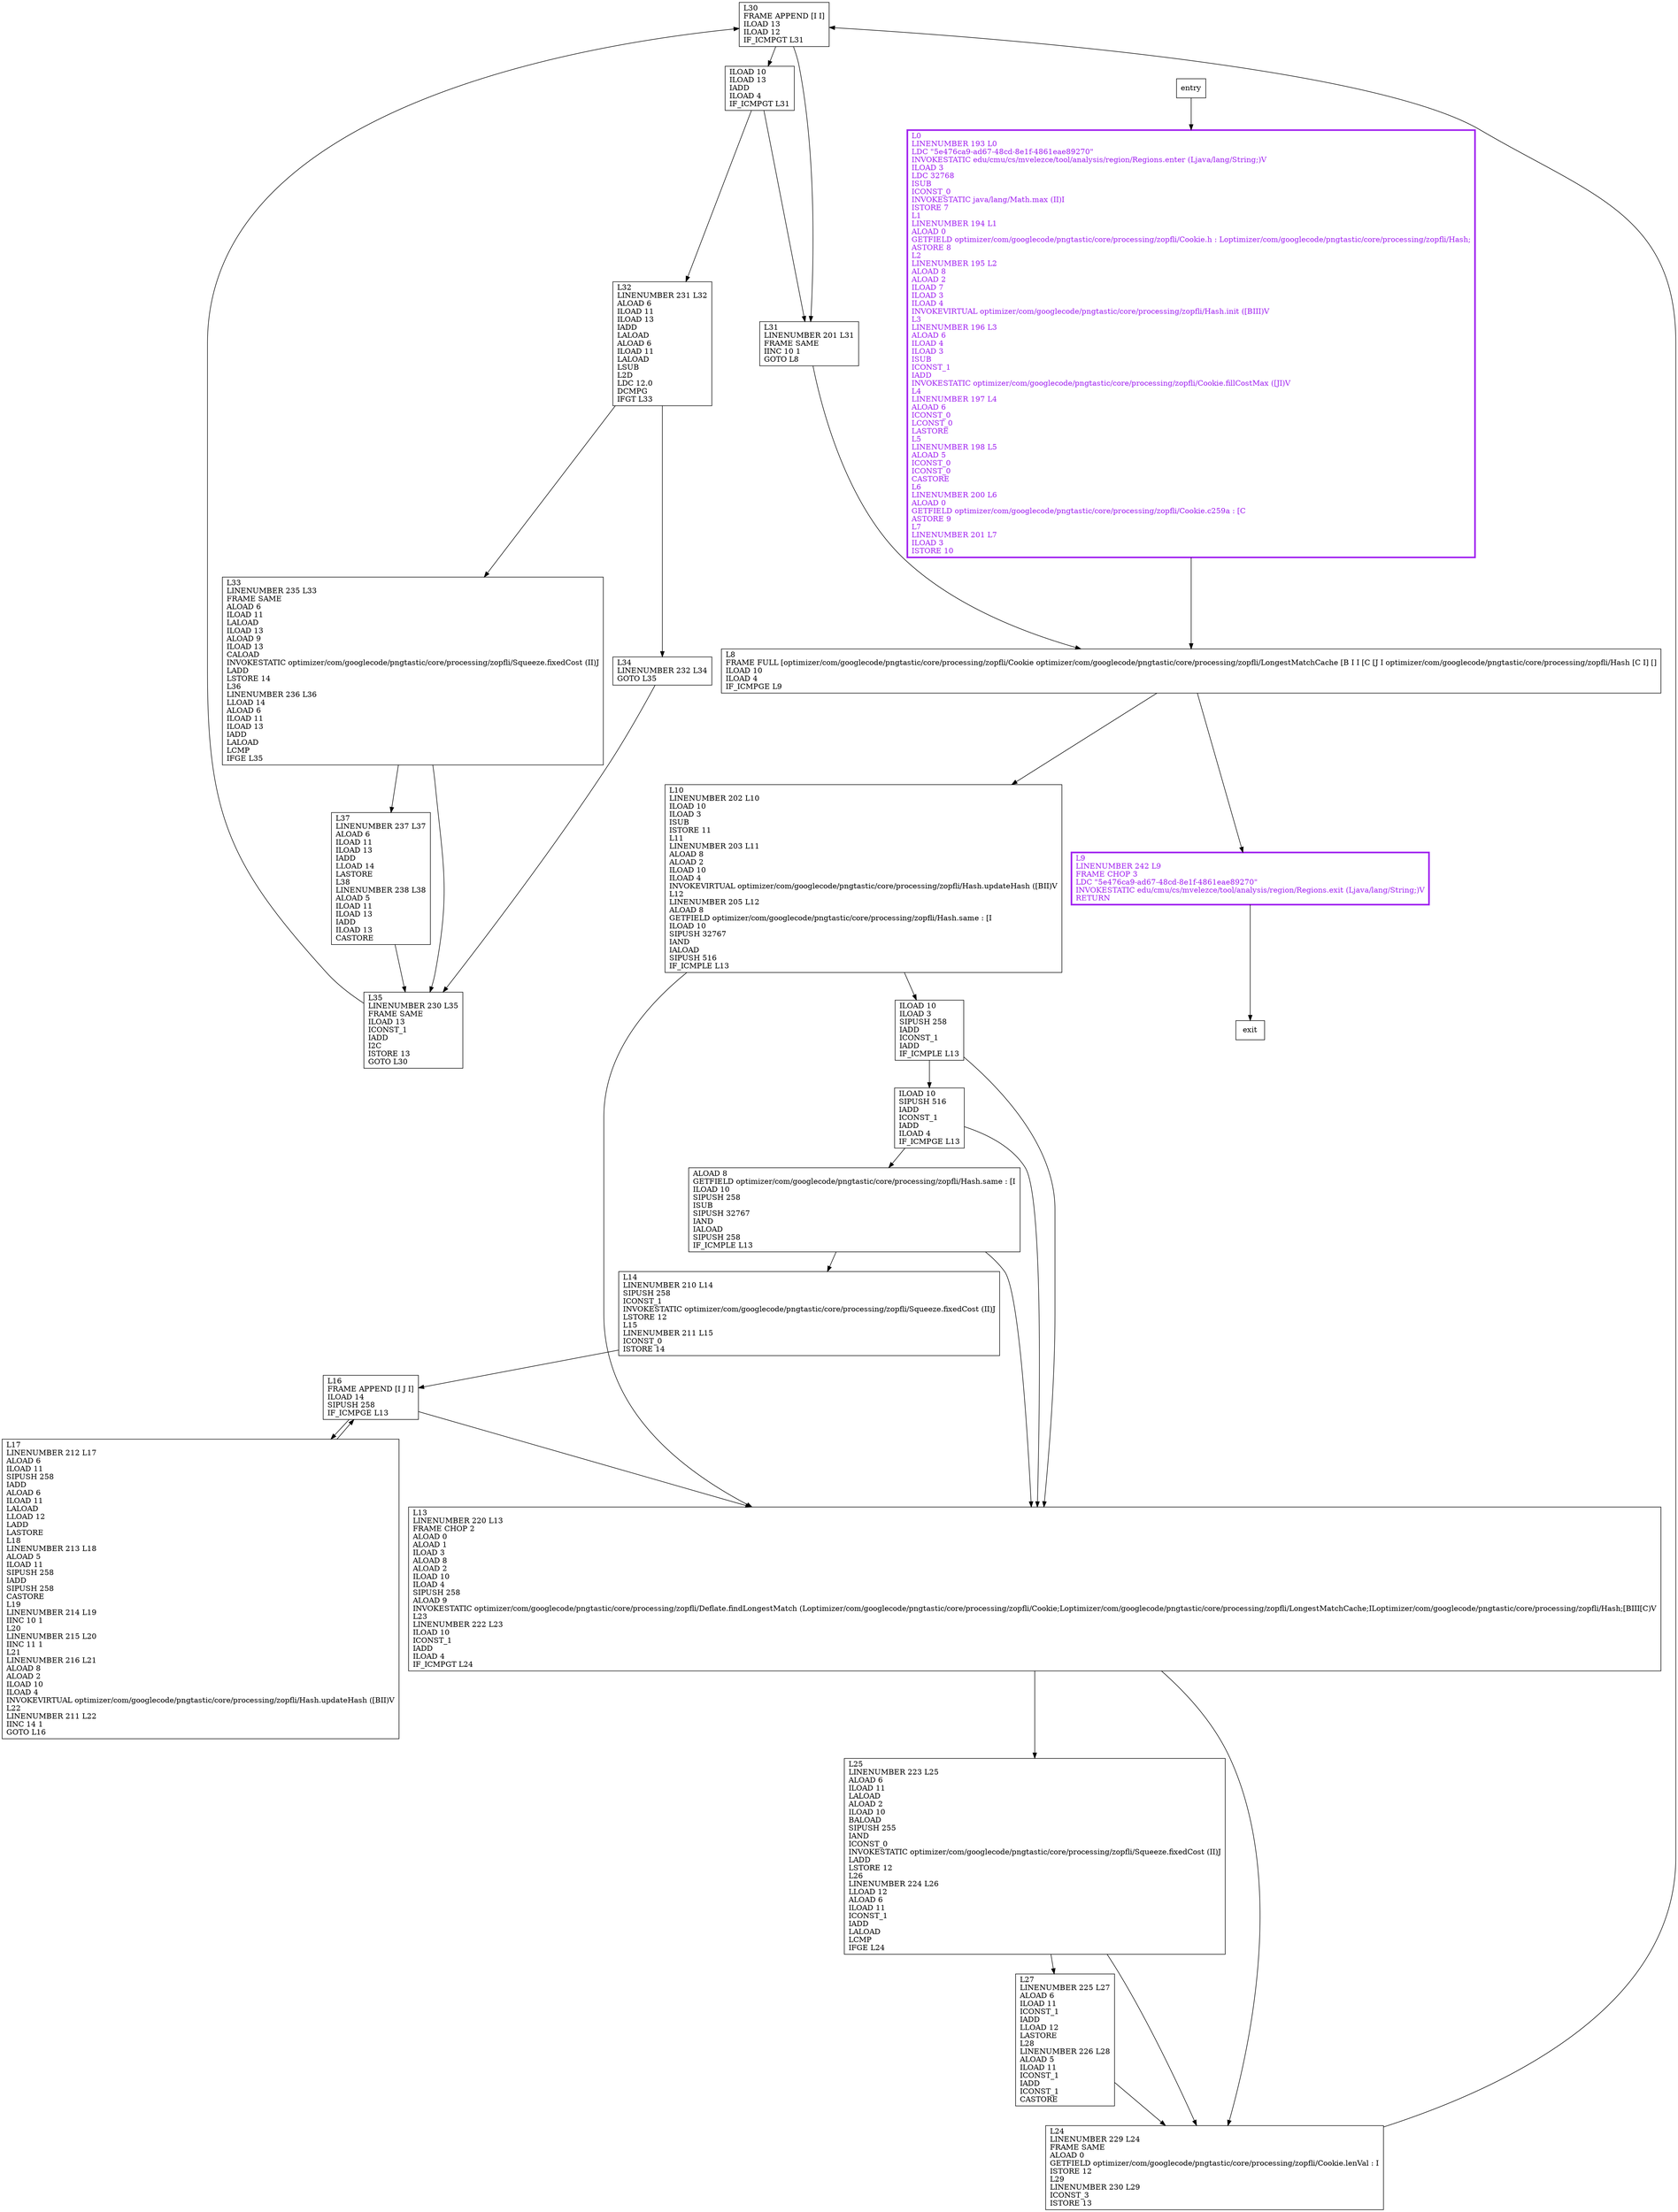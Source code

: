 digraph bestFixedLengths {
node [shape=record];
1520921298 [label="L30\lFRAME APPEND [I I]\lILOAD 13\lILOAD 12\lIF_ICMPGT L31\l"];
1842002393 [label="L13\lLINENUMBER 220 L13\lFRAME CHOP 2\lALOAD 0\lALOAD 1\lILOAD 3\lALOAD 8\lALOAD 2\lILOAD 10\lILOAD 4\lSIPUSH 258\lALOAD 9\lINVOKESTATIC optimizer/com/googlecode/pngtastic/core/processing/zopfli/Deflate.findLongestMatch (Loptimizer/com/googlecode/pngtastic/core/processing/zopfli/Cookie;Loptimizer/com/googlecode/pngtastic/core/processing/zopfli/LongestMatchCache;ILoptimizer/com/googlecode/pngtastic/core/processing/zopfli/Hash;[BIII[C)V\lL23\lLINENUMBER 222 L23\lILOAD 10\lICONST_1\lIADD\lILOAD 4\lIF_ICMPGT L24\l"];
1105129521 [label="L31\lLINENUMBER 201 L31\lFRAME SAME\lIINC 10 1\lGOTO L8\l"];
1494051958 [label="L8\lFRAME FULL [optimizer/com/googlecode/pngtastic/core/processing/zopfli/Cookie optimizer/com/googlecode/pngtastic/core/processing/zopfli/LongestMatchCache [B I I [C [J I optimizer/com/googlecode/pngtastic/core/processing/zopfli/Hash [C I] []\lILOAD 10\lILOAD 4\lIF_ICMPGE L9\l"];
2131723476 [label="L34\lLINENUMBER 232 L34\lGOTO L35\l"];
927744186 [label="L9\lLINENUMBER 242 L9\lFRAME CHOP 3\lLDC \"5e476ca9-ad67-48cd-8e1f-4861eae89270\"\lINVOKESTATIC edu/cmu/cs/mvelezce/tool/analysis/region/Regions.exit (Ljava/lang/String;)V\lRETURN\l"];
188193734 [label="L0\lLINENUMBER 193 L0\lLDC \"5e476ca9-ad67-48cd-8e1f-4861eae89270\"\lINVOKESTATIC edu/cmu/cs/mvelezce/tool/analysis/region/Regions.enter (Ljava/lang/String;)V\lILOAD 3\lLDC 32768\lISUB\lICONST_0\lINVOKESTATIC java/lang/Math.max (II)I\lISTORE 7\lL1\lLINENUMBER 194 L1\lALOAD 0\lGETFIELD optimizer/com/googlecode/pngtastic/core/processing/zopfli/Cookie.h : Loptimizer/com/googlecode/pngtastic/core/processing/zopfli/Hash;\lASTORE 8\lL2\lLINENUMBER 195 L2\lALOAD 8\lALOAD 2\lILOAD 7\lILOAD 3\lILOAD 4\lINVOKEVIRTUAL optimizer/com/googlecode/pngtastic/core/processing/zopfli/Hash.init ([BIII)V\lL3\lLINENUMBER 196 L3\lALOAD 6\lILOAD 4\lILOAD 3\lISUB\lICONST_1\lIADD\lINVOKESTATIC optimizer/com/googlecode/pngtastic/core/processing/zopfli/Cookie.fillCostMax ([JI)V\lL4\lLINENUMBER 197 L4\lALOAD 6\lICONST_0\lLCONST_0\lLASTORE\lL5\lLINENUMBER 198 L5\lALOAD 5\lICONST_0\lICONST_0\lCASTORE\lL6\lLINENUMBER 200 L6\lALOAD 0\lGETFIELD optimizer/com/googlecode/pngtastic/core/processing/zopfli/Cookie.c259a : [C\lASTORE 9\lL7\lLINENUMBER 201 L7\lILOAD 3\lISTORE 10\l"];
2045560071 [label="L16\lFRAME APPEND [I J I]\lILOAD 14\lSIPUSH 258\lIF_ICMPGE L13\l"];
1511319053 [label="ILOAD 10\lILOAD 3\lSIPUSH 258\lIADD\lICONST_1\lIADD\lIF_ICMPLE L13\l"];
417118375 [label="L10\lLINENUMBER 202 L10\lILOAD 10\lILOAD 3\lISUB\lISTORE 11\lL11\lLINENUMBER 203 L11\lALOAD 8\lALOAD 2\lILOAD 10\lILOAD 4\lINVOKEVIRTUAL optimizer/com/googlecode/pngtastic/core/processing/zopfli/Hash.updateHash ([BII)V\lL12\lLINENUMBER 205 L12\lALOAD 8\lGETFIELD optimizer/com/googlecode/pngtastic/core/processing/zopfli/Hash.same : [I\lILOAD 10\lSIPUSH 32767\lIAND\lIALOAD\lSIPUSH 516\lIF_ICMPLE L13\l"];
1231469233 [label="L33\lLINENUMBER 235 L33\lFRAME SAME\lALOAD 6\lILOAD 11\lLALOAD\lILOAD 13\lALOAD 9\lILOAD 13\lCALOAD\lINVOKESTATIC optimizer/com/googlecode/pngtastic/core/processing/zopfli/Squeeze.fixedCost (II)J\lLADD\lLSTORE 14\lL36\lLINENUMBER 236 L36\lLLOAD 14\lALOAD 6\lILOAD 11\lILOAD 13\lIADD\lLALOAD\lLCMP\lIFGE L35\l"];
260580453 [label="ILOAD 10\lSIPUSH 516\lIADD\lICONST_1\lIADD\lILOAD 4\lIF_ICMPGE L13\l"];
923366543 [label="L17\lLINENUMBER 212 L17\lALOAD 6\lILOAD 11\lSIPUSH 258\lIADD\lALOAD 6\lILOAD 11\lLALOAD\lLLOAD 12\lLADD\lLASTORE\lL18\lLINENUMBER 213 L18\lALOAD 5\lILOAD 11\lSIPUSH 258\lIADD\lSIPUSH 258\lCASTORE\lL19\lLINENUMBER 214 L19\lIINC 10 1\lL20\lLINENUMBER 215 L20\lIINC 11 1\lL21\lLINENUMBER 216 L21\lALOAD 8\lALOAD 2\lILOAD 10\lILOAD 4\lINVOKEVIRTUAL optimizer/com/googlecode/pngtastic/core/processing/zopfli/Hash.updateHash ([BII)V\lL22\lLINENUMBER 211 L22\lIINC 14 1\lGOTO L16\l"];
652803980 [label="L37\lLINENUMBER 237 L37\lALOAD 6\lILOAD 11\lILOAD 13\lIADD\lLLOAD 14\lLASTORE\lL38\lLINENUMBER 238 L38\lALOAD 5\lILOAD 11\lILOAD 13\lIADD\lILOAD 13\lCASTORE\l"];
1246807878 [label="L14\lLINENUMBER 210 L14\lSIPUSH 258\lICONST_1\lINVOKESTATIC optimizer/com/googlecode/pngtastic/core/processing/zopfli/Squeeze.fixedCost (II)J\lLSTORE 12\lL15\lLINENUMBER 211 L15\lICONST_0\lISTORE 14\l"];
1585824283 [label="L27\lLINENUMBER 225 L27\lALOAD 6\lILOAD 11\lICONST_1\lIADD\lLLOAD 12\lLASTORE\lL28\lLINENUMBER 226 L28\lALOAD 5\lILOAD 11\lICONST_1\lIADD\lICONST_1\lCASTORE\l"];
954742840 [label="ILOAD 10\lILOAD 13\lIADD\lILOAD 4\lIF_ICMPGT L31\l"];
964895360 [label="L32\lLINENUMBER 231 L32\lALOAD 6\lILOAD 11\lILOAD 13\lIADD\lLALOAD\lALOAD 6\lILOAD 11\lLALOAD\lLSUB\lL2D\lLDC 12.0\lDCMPG\lIFGT L33\l"];
115297013 [label="L35\lLINENUMBER 230 L35\lFRAME SAME\lILOAD 13\lICONST_1\lIADD\lI2C\lISTORE 13\lGOTO L30\l"];
1928117427 [label="ALOAD 8\lGETFIELD optimizer/com/googlecode/pngtastic/core/processing/zopfli/Hash.same : [I\lILOAD 10\lSIPUSH 258\lISUB\lSIPUSH 32767\lIAND\lIALOAD\lSIPUSH 258\lIF_ICMPLE L13\l"];
1861416877 [label="L24\lLINENUMBER 229 L24\lFRAME SAME\lALOAD 0\lGETFIELD optimizer/com/googlecode/pngtastic/core/processing/zopfli/Cookie.lenVal : I\lISTORE 12\lL29\lLINENUMBER 230 L29\lICONST_3\lISTORE 13\l"];
584349634 [label="L25\lLINENUMBER 223 L25\lALOAD 6\lILOAD 11\lLALOAD\lALOAD 2\lILOAD 10\lBALOAD\lSIPUSH 255\lIAND\lICONST_0\lINVOKESTATIC optimizer/com/googlecode/pngtastic/core/processing/zopfli/Squeeze.fixedCost (II)J\lLADD\lLSTORE 12\lL26\lLINENUMBER 224 L26\lLLOAD 12\lALOAD 6\lILOAD 11\lICONST_1\lIADD\lLALOAD\lLCMP\lIFGE L24\l"];
entry;
exit;
1520921298 -> 1105129521;
1520921298 -> 954742840;
1494051958 -> 417118375;
1494051958 -> 927744186;
188193734 -> 1494051958;
1231469233 -> 652803980;
1231469233 -> 115297013;
260580453 -> 1842002393;
260580453 -> 1928117427;
1246807878 -> 2045560071;
1585824283 -> 1861416877;
954742840 -> 1105129521;
954742840 -> 964895360;
964895360 -> 1231469233;
964895360 -> 2131723476;
1861416877 -> 1520921298;
1842002393 -> 1861416877;
1842002393 -> 584349634;
1105129521 -> 1494051958;
2131723476 -> 115297013;
927744186 -> exit;
2045560071 -> 1842002393;
2045560071 -> 923366543;
1511319053 -> 1842002393;
1511319053 -> 260580453;
entry -> 188193734;
417118375 -> 1842002393;
417118375 -> 1511319053;
923366543 -> 2045560071;
652803980 -> 115297013;
115297013 -> 1520921298;
1928117427 -> 1842002393;
1928117427 -> 1246807878;
584349634 -> 1585824283;
584349634 -> 1861416877;
927744186[fontcolor="purple", penwidth=3, color="purple"];
188193734[fontcolor="purple", penwidth=3, color="purple"];
}
